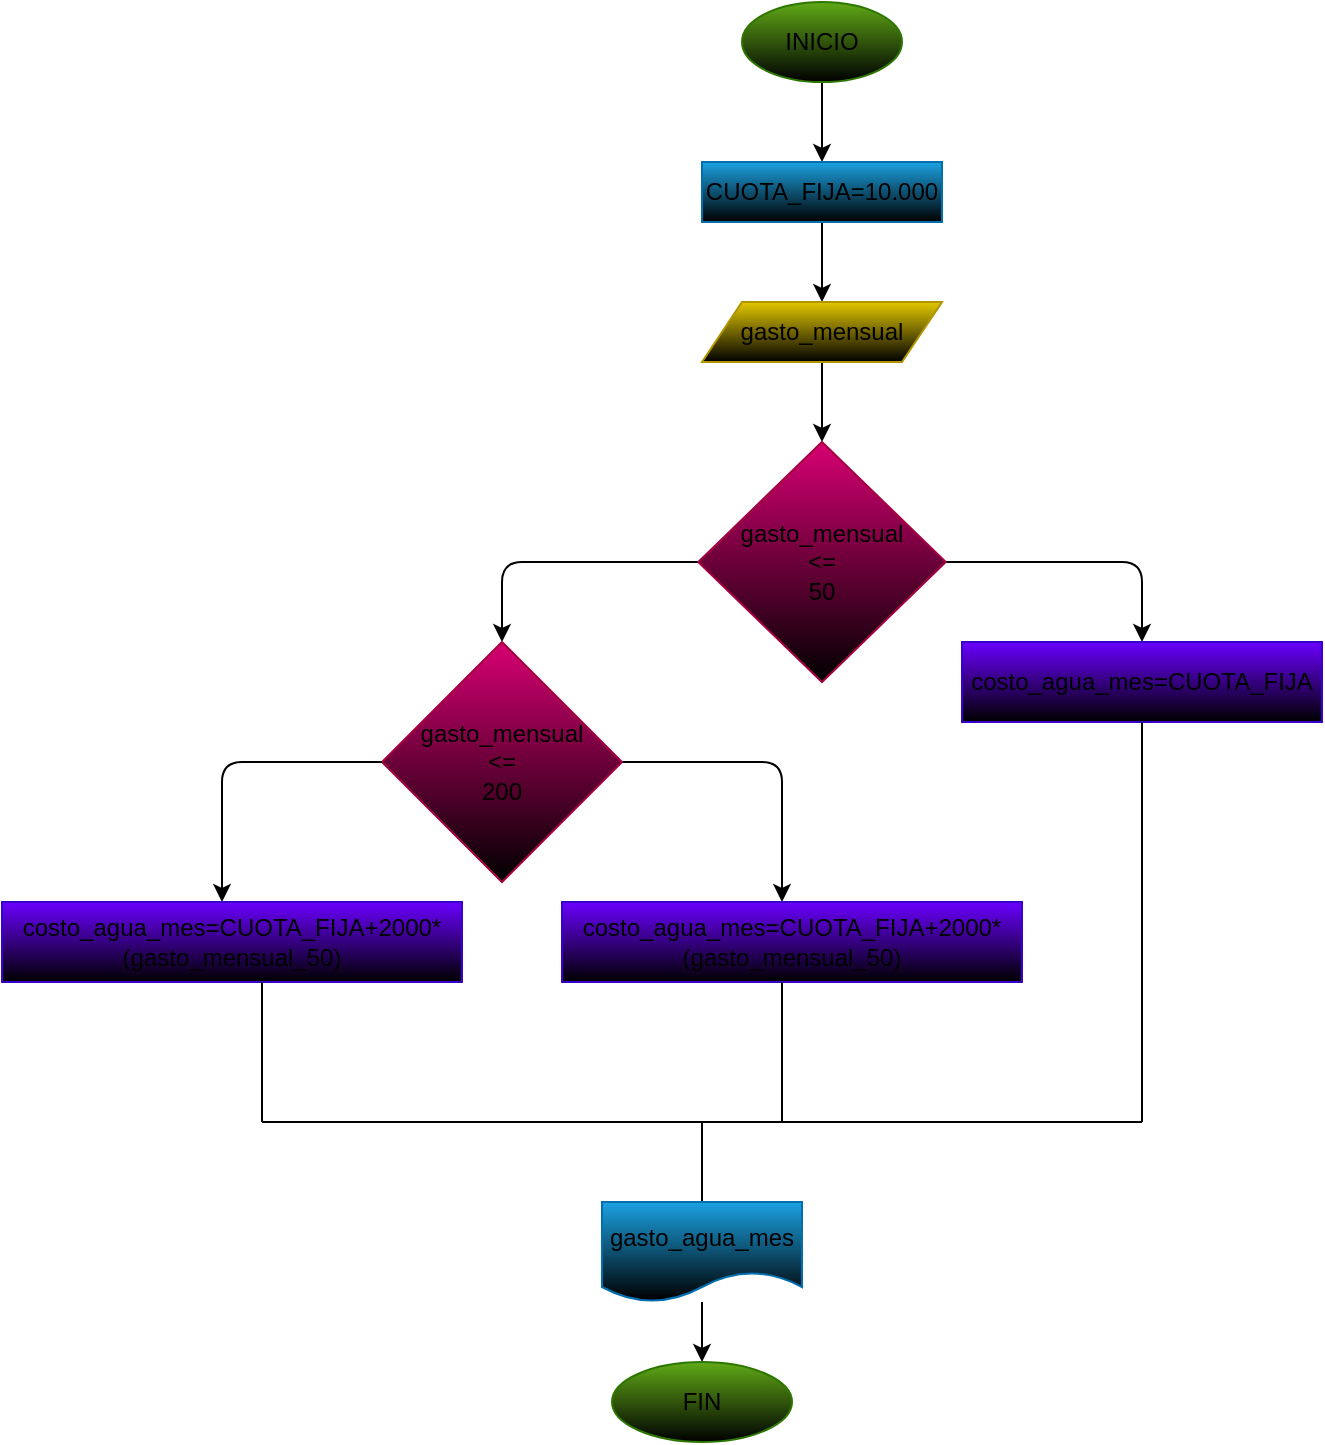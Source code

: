 <mxfile>
    <diagram id="i0c9oGn0HTkgnARXcavs" name="Página-1">
        <mxGraphModel dx="1486" dy="411" grid="1" gridSize="10" guides="1" tooltips="1" connect="1" arrows="1" fold="1" page="1" pageScale="1" pageWidth="827" pageHeight="1169" math="0" shadow="0">
            <root>
                <mxCell id="0"/>
                <mxCell id="1" parent="0"/>
                <mxCell id="3" style="edgeStyle=none;html=1;" edge="1" parent="1" source="2">
                    <mxGeometry relative="1" as="geometry">
                        <mxPoint x="320" y="120" as="targetPoint"/>
                    </mxGeometry>
                </mxCell>
                <mxCell id="2" value="&lt;font color=&quot;#000000&quot;&gt;INICIO&lt;/font&gt;" style="ellipse;whiteSpace=wrap;html=1;fillColor=#60a917;fontColor=#ffffff;strokeColor=#2D7600;gradientColor=default;" vertex="1" parent="1">
                    <mxGeometry x="280" y="40" width="80" height="40" as="geometry"/>
                </mxCell>
                <mxCell id="5" style="edgeStyle=none;html=1;" edge="1" parent="1" source="4">
                    <mxGeometry relative="1" as="geometry">
                        <mxPoint x="320" y="190" as="targetPoint"/>
                    </mxGeometry>
                </mxCell>
                <mxCell id="4" value="&lt;font color=&quot;#000000&quot;&gt;CUOTA_FIJA=10.000&lt;/font&gt;" style="rounded=0;whiteSpace=wrap;html=1;fillColor=#1ba1e2;fontColor=#ffffff;strokeColor=#006EAF;gradientColor=default;" vertex="1" parent="1">
                    <mxGeometry x="260" y="120" width="120" height="30" as="geometry"/>
                </mxCell>
                <mxCell id="8" style="edgeStyle=none;html=1;" edge="1" parent="1" source="6">
                    <mxGeometry relative="1" as="geometry">
                        <mxPoint x="320" y="260" as="targetPoint"/>
                    </mxGeometry>
                </mxCell>
                <mxCell id="6" value="gasto_mensual" style="shape=parallelogram;perimeter=parallelogramPerimeter;whiteSpace=wrap;html=1;fixedSize=1;fillColor=#e3c800;fontColor=#000000;strokeColor=#B09500;gradientColor=default;" vertex="1" parent="1">
                    <mxGeometry x="260" y="190" width="120" height="30" as="geometry"/>
                </mxCell>
                <mxCell id="10" style="edgeStyle=none;html=1;" edge="1" parent="1" source="9">
                    <mxGeometry relative="1" as="geometry">
                        <mxPoint x="480" y="360" as="targetPoint"/>
                        <Array as="points">
                            <mxPoint x="480" y="320"/>
                        </Array>
                    </mxGeometry>
                </mxCell>
                <mxCell id="11" style="edgeStyle=none;html=1;" edge="1" parent="1" source="9">
                    <mxGeometry relative="1" as="geometry">
                        <mxPoint x="160" y="360" as="targetPoint"/>
                        <Array as="points">
                            <mxPoint x="160" y="320"/>
                        </Array>
                    </mxGeometry>
                </mxCell>
                <mxCell id="9" value="&lt;font color=&quot;#000000&quot;&gt;gasto_mensual&lt;br&gt;&amp;lt;=&lt;br&gt;50&lt;/font&gt;" style="rhombus;whiteSpace=wrap;html=1;fillColor=#d80073;fontColor=#ffffff;strokeColor=#A50040;gradientColor=default;" vertex="1" parent="1">
                    <mxGeometry x="258.13" y="260" width="123.75" height="120" as="geometry"/>
                </mxCell>
                <mxCell id="12" value="&lt;font color=&quot;#000000&quot;&gt;costo_agua_mes=CUOTA_FIJA&lt;/font&gt;" style="rounded=0;whiteSpace=wrap;html=1;fillColor=#6a00ff;fontColor=#ffffff;strokeColor=#3700CC;gradientColor=default;" vertex="1" parent="1">
                    <mxGeometry x="390" y="360" width="180" height="40" as="geometry"/>
                </mxCell>
                <mxCell id="14" style="edgeStyle=none;html=1;" edge="1" parent="1" source="13">
                    <mxGeometry relative="1" as="geometry">
                        <mxPoint x="300" y="490" as="targetPoint"/>
                        <Array as="points">
                            <mxPoint x="300" y="420"/>
                        </Array>
                    </mxGeometry>
                </mxCell>
                <mxCell id="13" value="&lt;font color=&quot;#000000&quot;&gt;gasto_mensual&lt;br&gt;&amp;lt;=&lt;br&gt;200&lt;/font&gt;" style="rhombus;whiteSpace=wrap;html=1;fillColor=#d80073;fontColor=#ffffff;strokeColor=#A50040;gradientColor=default;" vertex="1" parent="1">
                    <mxGeometry x="100" y="360" width="120" height="120" as="geometry"/>
                </mxCell>
                <mxCell id="15" value="&lt;font color=&quot;#000000&quot;&gt;costo_agua_mes=CUOTA_FIJA+2000*(gasto_mensual_50)&lt;/font&gt;" style="rounded=0;whiteSpace=wrap;html=1;fillColor=#6a00ff;fontColor=#ffffff;strokeColor=#3700CC;gradientColor=default;" vertex="1" parent="1">
                    <mxGeometry x="190" y="490" width="230" height="40" as="geometry"/>
                </mxCell>
                <mxCell id="16" style="edgeStyle=none;html=1;exitX=0;exitY=0.5;exitDx=0;exitDy=0;" edge="1" parent="1" source="13">
                    <mxGeometry relative="1" as="geometry">
                        <mxPoint x="20" y="490" as="targetPoint"/>
                        <mxPoint x="-20" y="420" as="sourcePoint"/>
                        <Array as="points">
                            <mxPoint x="20" y="420"/>
                        </Array>
                    </mxGeometry>
                </mxCell>
                <mxCell id="18" value="&lt;font color=&quot;#000000&quot;&gt;costo_agua_mes=CUOTA_FIJA+2000*(gasto_mensual_50)&lt;/font&gt;" style="rounded=0;whiteSpace=wrap;html=1;fillColor=#6a00ff;fontColor=#ffffff;strokeColor=#3700CC;gradientColor=default;" vertex="1" parent="1">
                    <mxGeometry x="-90" y="490" width="230" height="40" as="geometry"/>
                </mxCell>
                <mxCell id="19" value="" style="endArrow=none;html=1;entryX=0.5;entryY=1;entryDx=0;entryDy=0;" edge="1" parent="1" target="12">
                    <mxGeometry width="50" height="50" relative="1" as="geometry">
                        <mxPoint x="480" y="600" as="sourcePoint"/>
                        <mxPoint x="450" y="420" as="targetPoint"/>
                    </mxGeometry>
                </mxCell>
                <mxCell id="23" value="" style="endArrow=none;html=1;" edge="1" parent="1">
                    <mxGeometry width="50" height="50" relative="1" as="geometry">
                        <mxPoint x="40" y="600" as="sourcePoint"/>
                        <mxPoint x="40" y="530" as="targetPoint"/>
                    </mxGeometry>
                </mxCell>
                <mxCell id="24" value="" style="endArrow=none;html=1;" edge="1" parent="1">
                    <mxGeometry width="50" height="50" relative="1" as="geometry">
                        <mxPoint x="300" y="600" as="sourcePoint"/>
                        <mxPoint x="300" y="530" as="targetPoint"/>
                    </mxGeometry>
                </mxCell>
                <mxCell id="25" value="" style="endArrow=none;html=1;" edge="1" parent="1">
                    <mxGeometry width="50" height="50" relative="1" as="geometry">
                        <mxPoint x="40" y="600" as="sourcePoint"/>
                        <mxPoint x="480" y="600" as="targetPoint"/>
                    </mxGeometry>
                </mxCell>
                <mxCell id="26" value="" style="endArrow=none;html=1;" edge="1" parent="1">
                    <mxGeometry width="50" height="50" relative="1" as="geometry">
                        <mxPoint x="260" y="640" as="sourcePoint"/>
                        <mxPoint x="260" y="600" as="targetPoint"/>
                    </mxGeometry>
                </mxCell>
                <mxCell id="28" style="edgeStyle=none;html=1;" edge="1" parent="1" source="27">
                    <mxGeometry relative="1" as="geometry">
                        <mxPoint x="260" y="720" as="targetPoint"/>
                    </mxGeometry>
                </mxCell>
                <mxCell id="27" value="&lt;font color=&quot;#000000&quot;&gt;gasto_agua_mes&lt;/font&gt;" style="shape=document;whiteSpace=wrap;html=1;boundedLbl=1;fillColor=#1ba1e2;fontColor=#ffffff;strokeColor=#006EAF;gradientColor=default;" vertex="1" parent="1">
                    <mxGeometry x="210" y="640" width="100" height="50" as="geometry"/>
                </mxCell>
                <mxCell id="29" value="&lt;font color=&quot;#000000&quot;&gt;FIN&lt;/font&gt;" style="ellipse;whiteSpace=wrap;html=1;fillColor=#60a917;fontColor=#ffffff;strokeColor=#2D7600;gradientColor=default;" vertex="1" parent="1">
                    <mxGeometry x="215" y="720" width="90" height="40" as="geometry"/>
                </mxCell>
            </root>
        </mxGraphModel>
    </diagram>
</mxfile>
